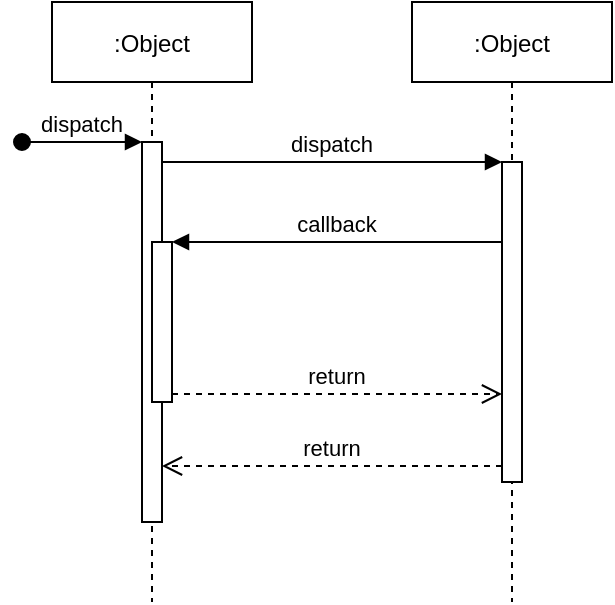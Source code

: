 <mxfile version="17.2.4" type="github"><diagram id="kgpKYQtTHZ0yAKxKKP6v" name="Page-1"><mxGraphModel dx="1223" dy="1182" grid="1" gridSize="10" guides="1" tooltips="1" connect="1" arrows="1" fold="1" page="1" pageScale="1" pageWidth="850" pageHeight="1100" math="0" shadow="0"><root><mxCell id="0"/><mxCell id="1" parent="0"/><mxCell id="3nuBFxr9cyL0pnOWT2aG-1" value=":Object" style="shape=umlLifeline;perimeter=lifelinePerimeter;container=1;collapsible=0;recursiveResize=0;rounded=0;shadow=0;strokeWidth=1;" vertex="1" parent="1"><mxGeometry x="120" y="80" width="100" height="300" as="geometry"/></mxCell><mxCell id="3nuBFxr9cyL0pnOWT2aG-2" value="" style="points=[];perimeter=orthogonalPerimeter;rounded=0;shadow=0;strokeWidth=1;" vertex="1" parent="3nuBFxr9cyL0pnOWT2aG-1"><mxGeometry x="45" y="70" width="10" height="190" as="geometry"/></mxCell><mxCell id="3nuBFxr9cyL0pnOWT2aG-3" value="dispatch" style="verticalAlign=bottom;startArrow=oval;endArrow=block;startSize=8;shadow=0;strokeWidth=1;" edge="1" parent="3nuBFxr9cyL0pnOWT2aG-1" target="3nuBFxr9cyL0pnOWT2aG-2"><mxGeometry relative="1" as="geometry"><mxPoint x="-15" y="70" as="sourcePoint"/></mxGeometry></mxCell><mxCell id="3nuBFxr9cyL0pnOWT2aG-4" value="" style="points=[];perimeter=orthogonalPerimeter;rounded=0;shadow=0;strokeWidth=1;" vertex="1" parent="3nuBFxr9cyL0pnOWT2aG-1"><mxGeometry x="50" y="120" width="10" height="80" as="geometry"/></mxCell><mxCell id="3nuBFxr9cyL0pnOWT2aG-5" value=":Object" style="shape=umlLifeline;perimeter=lifelinePerimeter;container=1;collapsible=0;recursiveResize=0;rounded=0;shadow=0;strokeWidth=1;" vertex="1" parent="1"><mxGeometry x="300" y="80" width="100" height="300" as="geometry"/></mxCell><mxCell id="3nuBFxr9cyL0pnOWT2aG-6" value="" style="points=[];perimeter=orthogonalPerimeter;rounded=0;shadow=0;strokeWidth=1;" vertex="1" parent="3nuBFxr9cyL0pnOWT2aG-5"><mxGeometry x="45" y="80" width="10" height="160" as="geometry"/></mxCell><mxCell id="3nuBFxr9cyL0pnOWT2aG-7" value="return" style="verticalAlign=bottom;endArrow=open;dashed=1;endSize=8;exitX=0;exitY=0.95;shadow=0;strokeWidth=1;" edge="1" source="3nuBFxr9cyL0pnOWT2aG-6" target="3nuBFxr9cyL0pnOWT2aG-2" parent="1"><mxGeometry relative="1" as="geometry"><mxPoint x="275" y="236" as="targetPoint"/></mxGeometry></mxCell><mxCell id="3nuBFxr9cyL0pnOWT2aG-8" value="dispatch" style="verticalAlign=bottom;endArrow=block;entryX=0;entryY=0;shadow=0;strokeWidth=1;" edge="1" source="3nuBFxr9cyL0pnOWT2aG-2" target="3nuBFxr9cyL0pnOWT2aG-6" parent="1"><mxGeometry relative="1" as="geometry"><mxPoint x="275" y="160" as="sourcePoint"/></mxGeometry></mxCell><mxCell id="3nuBFxr9cyL0pnOWT2aG-9" value="callback" style="verticalAlign=bottom;endArrow=block;entryX=1;entryY=0;shadow=0;strokeWidth=1;" edge="1" source="3nuBFxr9cyL0pnOWT2aG-6" target="3nuBFxr9cyL0pnOWT2aG-4" parent="1"><mxGeometry relative="1" as="geometry"><mxPoint x="240" y="200" as="sourcePoint"/></mxGeometry></mxCell><mxCell id="3nuBFxr9cyL0pnOWT2aG-10" value="return" style="verticalAlign=bottom;endArrow=open;dashed=1;endSize=8;exitX=1;exitY=0.95;shadow=0;strokeWidth=1;" edge="1" source="3nuBFxr9cyL0pnOWT2aG-4" target="3nuBFxr9cyL0pnOWT2aG-6" parent="1"><mxGeometry relative="1" as="geometry"><mxPoint x="240" y="257" as="targetPoint"/></mxGeometry></mxCell></root></mxGraphModel></diagram></mxfile>